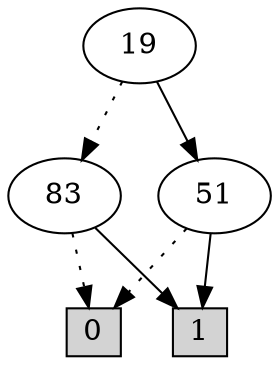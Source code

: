 digraph G {
0 [shape=box, label="0", style=filled, shape=box, height=0.3, width=0.3];
1 [shape=box, label="1", style=filled, shape=box, height=0.3, width=0.3];
1455 [label="19"];
1455 -> 168 [style=dotted];
1455 -> 104 [style=filled];
168 [label="83"];
168 -> 0 [style=dotted];
168 -> 1 [style=filled];
104 [label="51"];
104 -> 0 [style=dotted];
104 -> 1 [style=filled];
}
